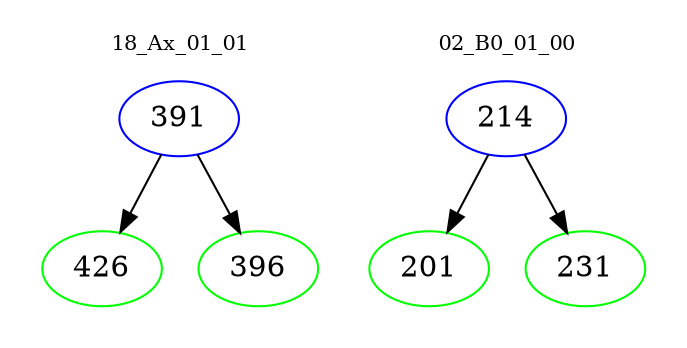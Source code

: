 digraph{
subgraph cluster_0 {
color = white
label = "18_Ax_01_01";
fontsize=10;
T0_391 [label="391", color="blue"]
T0_391 -> T0_426 [color="black"]
T0_426 [label="426", color="green"]
T0_391 -> T0_396 [color="black"]
T0_396 [label="396", color="green"]
}
subgraph cluster_1 {
color = white
label = "02_B0_01_00";
fontsize=10;
T1_214 [label="214", color="blue"]
T1_214 -> T1_201 [color="black"]
T1_201 [label="201", color="green"]
T1_214 -> T1_231 [color="black"]
T1_231 [label="231", color="green"]
}
}

